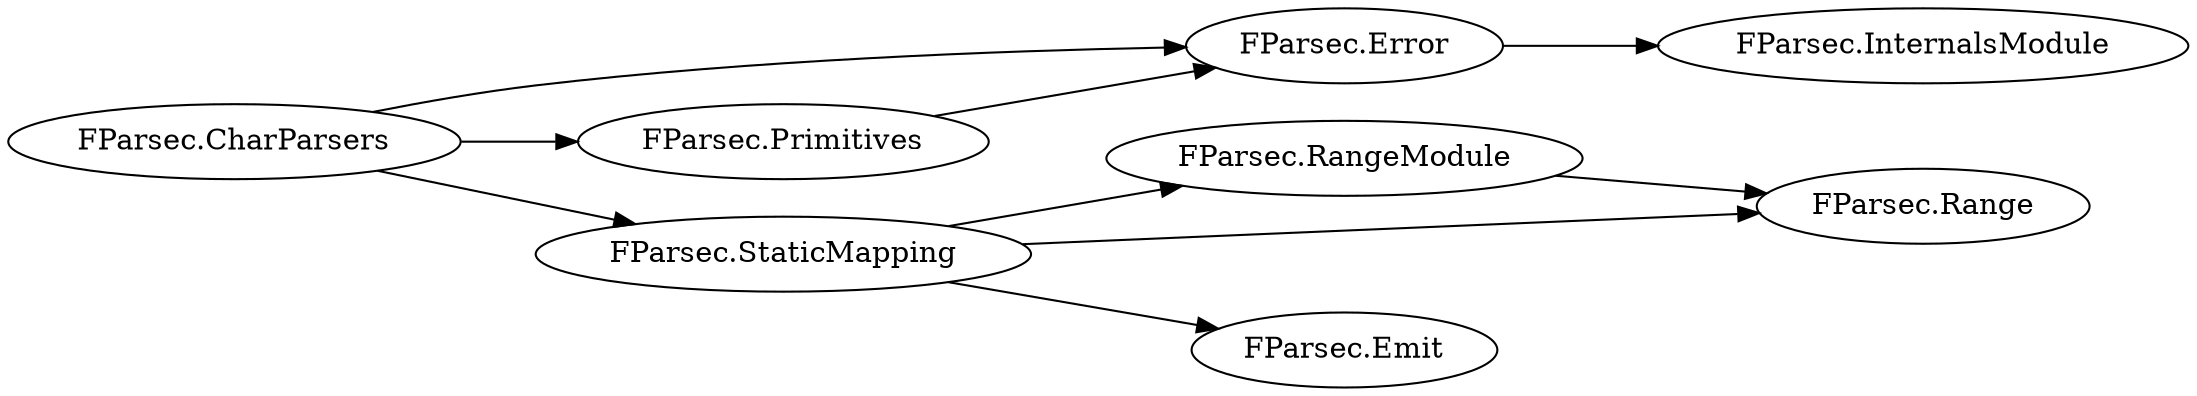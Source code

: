 digraph G {
    page="40,60"; 
    ratio=auto;
    rankdir=LR;
    fontsize=10;
   "FParsec.CharParsers" -> { rank=none; "FParsec.Error"; "FParsec.Primitives"; "FParsec.StaticMapping" }
   "FParsec.Error" -> { rank=none; "FParsec.InternalsModule" }
   "FParsec.Primitives" -> { rank=none; "FParsec.Error" }
   "FParsec.RangeModule" -> { rank=none; "FParsec.Range" }
   "FParsec.StaticMapping" -> { rank=none; "FParsec.Emit"; "FParsec.Range"; "FParsec.RangeModule" }
   }
